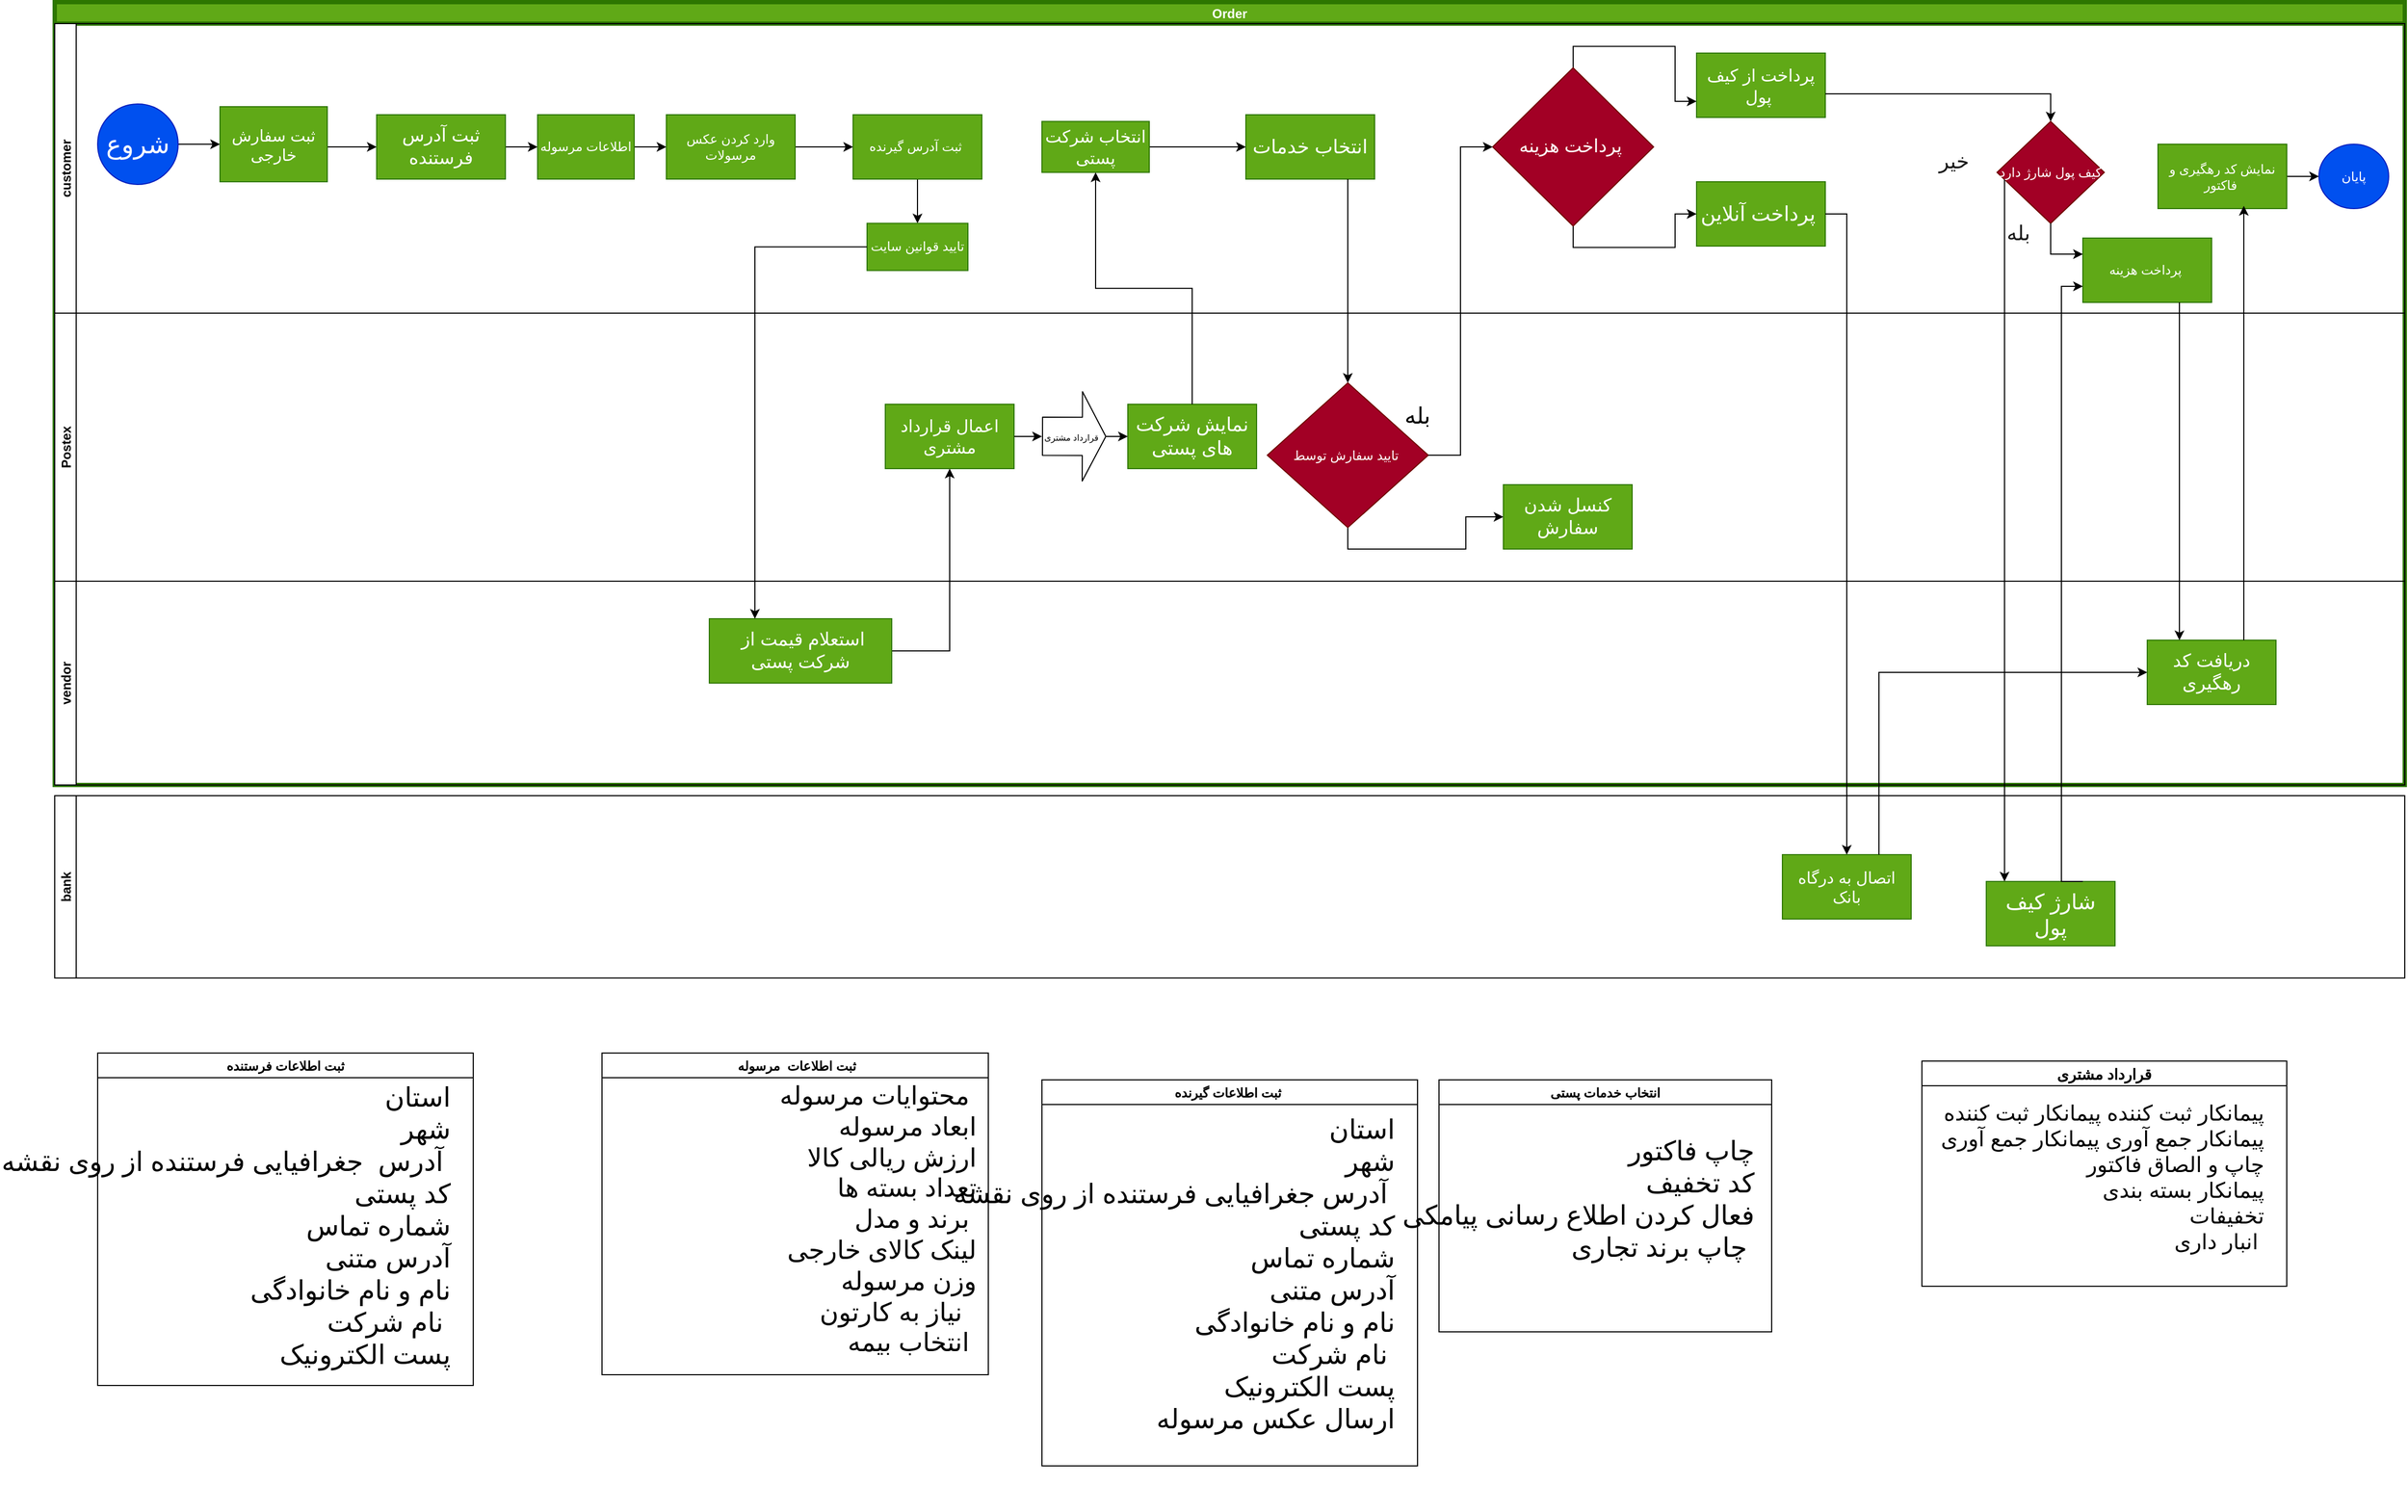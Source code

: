 <mxfile>
    <diagram id="beZrXekvjPEQonsoAEPs" name="Page-1">
        <mxGraphModel dx="318" dy="470" grid="1" gridSize="10" guides="1" tooltips="1" connect="1" arrows="1" fold="1" page="1" pageScale="1" pageWidth="2336" pageHeight="1654" math="0" shadow="0">
            <root>
                <mxCell id="0"/>
                <mxCell id="1" parent="0"/>
                <mxCell id="2" value="Order" style="swimlane;childLayout=stackLayout;resizeParent=1;resizeParentMax=0;horizontal=1;startSize=20;horizontalStack=0;strokeColor=#2D7600;fillColor=#60a917;fontColor=#ffffff;strokeWidth=4;shadow=0;rounded=0;" parent="1" vertex="1">
                    <mxGeometry x="80" y="100" width="2190" height="730" as="geometry"/>
                </mxCell>
                <mxCell id="4" style="edgeStyle=orthogonalEdgeStyle;rounded=0;orthogonalLoop=1;jettySize=auto;html=1;exitX=1;exitY=0.5;exitDx=0;exitDy=0;entryX=0.5;entryY=1;entryDx=0;entryDy=0;" parent="2" source="51" target="45" edge="1">
                    <mxGeometry relative="1" as="geometry"/>
                </mxCell>
                <mxCell id="7" value="customer" style="swimlane;startSize=20;horizontal=0;" parent="2" vertex="1">
                    <mxGeometry y="20" width="2190" height="270" as="geometry">
                        <mxRectangle x="20" width="1860" height="20" as="alternateBounds"/>
                    </mxGeometry>
                </mxCell>
                <mxCell id="8" value="" style="edgeStyle=orthogonalEdgeStyle;rounded=0;orthogonalLoop=1;jettySize=auto;html=1;" parent="7" source="9" target="11" edge="1">
                    <mxGeometry relative="1" as="geometry"/>
                </mxCell>
                <mxCell id="9" value="&lt;font style=&quot;font-size: 24px&quot;&gt;شروع&lt;/font&gt;" style="ellipse;whiteSpace=wrap;html=1;aspect=fixed;fillColor=#0050ef;strokeColor=#001DBC;fontColor=#ffffff;" parent="7" vertex="1">
                    <mxGeometry x="40" y="75" width="75" height="75" as="geometry"/>
                </mxCell>
                <mxCell id="10" value="" style="edgeStyle=orthogonalEdgeStyle;rounded=0;orthogonalLoop=1;jettySize=auto;html=1;" parent="7" source="11" target="13" edge="1">
                    <mxGeometry relative="1" as="geometry">
                        <Array as="points">
                            <mxPoint x="264" y="115"/>
                            <mxPoint x="264" y="115"/>
                        </Array>
                    </mxGeometry>
                </mxCell>
                <mxCell id="11" value="&lt;font style=&quot;font-size: 15px&quot;&gt;ثبت سفارش خارجی&lt;/font&gt;" style="whiteSpace=wrap;html=1;fillColor=#60a917;strokeColor=#2D7600;fontColor=#ffffff;" parent="7" vertex="1">
                    <mxGeometry x="154" y="77.5" width="100" height="70" as="geometry"/>
                </mxCell>
                <mxCell id="12" value="" style="edgeStyle=orthogonalEdgeStyle;rounded=0;orthogonalLoop=1;jettySize=auto;html=1;" parent="7" source="13" target="15" edge="1">
                    <mxGeometry relative="1" as="geometry"/>
                </mxCell>
                <mxCell id="13" value="&lt;font style=&quot;font-size: 17px&quot;&gt;ثبت آدرس فرستنده&lt;/font&gt;" style="whiteSpace=wrap;html=1;fillColor=#60a917;strokeColor=#2D7600;fontColor=#ffffff;" parent="7" vertex="1">
                    <mxGeometry x="300" y="85" width="120" height="60" as="geometry"/>
                </mxCell>
                <mxCell id="14" value="" style="edgeStyle=orthogonalEdgeStyle;rounded=0;orthogonalLoop=1;jettySize=auto;html=1;" parent="7" source="15" target="17" edge="1">
                    <mxGeometry relative="1" as="geometry"/>
                </mxCell>
                <mxCell id="15" value="اطلاعات مرسوله" style="whiteSpace=wrap;html=1;fillColor=#60a917;strokeColor=#2D7600;fontColor=#ffffff;" parent="7" vertex="1">
                    <mxGeometry x="450" y="85" width="90" height="60" as="geometry"/>
                </mxCell>
                <mxCell id="16" value="" style="edgeStyle=orthogonalEdgeStyle;rounded=0;orthogonalLoop=1;jettySize=auto;html=1;" parent="7" source="17" target="18" edge="1">
                    <mxGeometry relative="1" as="geometry"/>
                </mxCell>
                <mxCell id="17" value="وارد کردن عکس مرسولات" style="whiteSpace=wrap;html=1;fillColor=#60a917;strokeColor=#2D7600;fontColor=#ffffff;" parent="7" vertex="1">
                    <mxGeometry x="570" y="85" width="120" height="60" as="geometry"/>
                </mxCell>
                <mxCell id="97" style="edgeStyle=orthogonalEdgeStyle;rounded=0;orthogonalLoop=1;jettySize=auto;html=1;exitX=0.5;exitY=1;exitDx=0;exitDy=0;entryX=0.5;entryY=0;entryDx=0;entryDy=0;" parent="7" source="18" target="96" edge="1">
                    <mxGeometry relative="1" as="geometry"/>
                </mxCell>
                <mxCell id="18" value="ثبت آدرس گیرنده&amp;nbsp;" style="whiteSpace=wrap;html=1;fillColor=#60a917;strokeColor=#2D7600;fontColor=#ffffff;" parent="7" vertex="1">
                    <mxGeometry x="744" y="85" width="120" height="60" as="geometry"/>
                </mxCell>
                <mxCell id="19" value="&lt;font style=&quot;font-size: 18px&quot;&gt;انتخاب خدمات&lt;/font&gt;" style="rounded=0;whiteSpace=wrap;html=1;fillColor=#60a917;strokeColor=#2D7600;fontColor=#ffffff;" parent="7" vertex="1">
                    <mxGeometry x="1110" y="85" width="120" height="60" as="geometry"/>
                </mxCell>
                <mxCell id="20" value="پایان" style="ellipse;whiteSpace=wrap;html=1;rounded=0;fillColor=#0050ef;strokeColor=#001DBC;fontColor=#ffffff;" parent="7" vertex="1">
                    <mxGeometry x="2110" y="112.5" width="65" height="60" as="geometry"/>
                </mxCell>
                <mxCell id="81" style="edgeStyle=orthogonalEdgeStyle;rounded=0;orthogonalLoop=1;jettySize=auto;html=1;exitX=1;exitY=0.5;exitDx=0;exitDy=0;" parent="7" source="26" target="19" edge="1">
                    <mxGeometry relative="1" as="geometry"/>
                </mxCell>
                <mxCell id="26" value="&lt;font style=&quot;font-size: 16px&quot;&gt;انتخاب شرکت پستی&lt;/font&gt;" style="whiteSpace=wrap;html=1;rounded=0;fontColor=#ffffff;strokeColor=#2D7600;fillColor=#60a917;" parent="7" vertex="1">
                    <mxGeometry x="920" y="91.25" width="100" height="47.5" as="geometry"/>
                </mxCell>
                <mxCell id="28" style="edgeStyle=orthogonalEdgeStyle;rounded=0;orthogonalLoop=1;jettySize=auto;html=1;exitX=1;exitY=0.5;exitDx=0;exitDy=0;" parent="7" source="29" target="20" edge="1">
                    <mxGeometry relative="1" as="geometry"/>
                </mxCell>
                <mxCell id="29" value="نمایش کد رهگیری و فاکتور&amp;nbsp;" style="whiteSpace=wrap;html=1;rounded=0;fontColor=#ffffff;strokeColor=#2D7600;fillColor=#60a917;" parent="7" vertex="1">
                    <mxGeometry x="1960" y="112.5" width="120" height="60" as="geometry"/>
                </mxCell>
                <mxCell id="31" value="&lt;font style=&quot;font-size: 16px&quot;&gt;پرداخت از کیف پول&amp;nbsp;&lt;/font&gt;" style="whiteSpace=wrap;html=1;rounded=0;fontColor=#ffffff;strokeColor=#2D7600;fillColor=#60a917;" parent="7" vertex="1">
                    <mxGeometry x="1530" y="27.5" width="120" height="60" as="geometry"/>
                </mxCell>
                <mxCell id="34" value="&lt;font style=&quot;font-size: 19px&quot;&gt;پرداخت آنلاین&amp;nbsp;&lt;/font&gt;" style="whiteSpace=wrap;html=1;rounded=0;fontColor=#ffffff;strokeColor=#2D7600;fillColor=#60a917;" parent="7" vertex="1">
                    <mxGeometry x="1530" y="147.5" width="120" height="60" as="geometry"/>
                </mxCell>
                <mxCell id="36" value="کیف پول شارژ دارد" style="rhombus;whiteSpace=wrap;html=1;rounded=0;fontColor=#ffffff;strokeColor=#6F0000;fillColor=#a20025;" parent="7" vertex="1">
                    <mxGeometry x="1810" y="91.25" width="100" height="95" as="geometry"/>
                </mxCell>
                <mxCell id="37" value="" style="edgeStyle=orthogonalEdgeStyle;rounded=0;orthogonalLoop=1;jettySize=auto;html=1;" parent="7" source="31" target="36" edge="1">
                    <mxGeometry relative="1" as="geometry">
                        <Array as="points">
                            <mxPoint x="1680" y="65.5"/>
                            <mxPoint x="1680" y="65.5"/>
                        </Array>
                    </mxGeometry>
                </mxCell>
                <mxCell id="38" value="&lt;font style=&quot;font-size: 19px&quot; color=&quot;#191919&quot;&gt;خیر&lt;/font&gt;" style="text;html=1;strokeColor=none;fillColor=none;align=center;verticalAlign=middle;whiteSpace=wrap;rounded=0;" parent="7" vertex="1">
                    <mxGeometry x="1750" y="118.75" width="40" height="20" as="geometry"/>
                </mxCell>
                <mxCell id="39" value="&lt;font style=&quot;font-size: 19px&quot; color=&quot;#191919&quot;&gt;بله&lt;/font&gt;" style="text;html=1;strokeColor=none;fillColor=none;align=center;verticalAlign=middle;whiteSpace=wrap;rounded=0;" parent="7" vertex="1">
                    <mxGeometry x="1810" y="186.25" width="40" height="20" as="geometry"/>
                </mxCell>
                <mxCell id="40" value="پرداخت هزینه&amp;nbsp;" style="whiteSpace=wrap;html=1;rounded=0;fontColor=#ffffff;strokeColor=#2D7600;fillColor=#60a917;" parent="7" vertex="1">
                    <mxGeometry x="1890" y="200" width="120" height="60" as="geometry"/>
                </mxCell>
                <mxCell id="41" style="edgeStyle=orthogonalEdgeStyle;rounded=0;orthogonalLoop=1;jettySize=auto;html=1;exitX=0.5;exitY=1;exitDx=0;exitDy=0;entryX=0;entryY=0.25;entryDx=0;entryDy=0;" parent="7" source="36" target="40" edge="1">
                    <mxGeometry relative="1" as="geometry"/>
                </mxCell>
                <mxCell id="96" value="تایید قوانین سایت" style="rounded=0;whiteSpace=wrap;html=1;fillColor=#60a917;strokeColor=#2D7600;fontColor=#ffffff;" parent="7" vertex="1">
                    <mxGeometry x="757" y="186.25" width="94" height="44" as="geometry"/>
                </mxCell>
                <mxCell id="111" style="edgeStyle=orthogonalEdgeStyle;rounded=0;orthogonalLoop=1;jettySize=auto;html=1;exitX=0.5;exitY=0;exitDx=0;exitDy=0;entryX=0;entryY=0.75;entryDx=0;entryDy=0;" parent="7" source="109" target="31" edge="1">
                    <mxGeometry relative="1" as="geometry"/>
                </mxCell>
                <mxCell id="112" style="edgeStyle=orthogonalEdgeStyle;rounded=0;orthogonalLoop=1;jettySize=auto;html=1;exitX=0.5;exitY=1;exitDx=0;exitDy=0;entryX=0;entryY=0.5;entryDx=0;entryDy=0;" parent="7" source="109" target="34" edge="1">
                    <mxGeometry relative="1" as="geometry"/>
                </mxCell>
                <mxCell id="109" value="&lt;font style=&quot;font-size: 17px&quot;&gt;پرداخت هزینه&amp;nbsp;&lt;/font&gt;" style="rhombus;whiteSpace=wrap;html=1;rounded=0;fontColor=#ffffff;strokeColor=#6F0000;fillColor=#a20025;" parent="7" vertex="1">
                    <mxGeometry x="1340" y="41.25" width="150" height="147.5" as="geometry"/>
                </mxCell>
                <mxCell id="42" value="Postex" style="swimlane;startSize=20;horizontal=0;" parent="2" vertex="1">
                    <mxGeometry y="290" width="2190" height="250" as="geometry"/>
                </mxCell>
                <mxCell id="45" value="&lt;font style=&quot;font-size: 16px&quot;&gt;اعمال قرارداد مشتری&lt;/font&gt;" style="rounded=0;whiteSpace=wrap;html=1;fillColor=#60a917;strokeColor=#2D7600;fontColor=#ffffff;" parent="42" vertex="1">
                    <mxGeometry x="774" y="85" width="120" height="60" as="geometry"/>
                </mxCell>
                <mxCell id="47" value="&lt;font style=&quot;font-size: 18px&quot;&gt;نمایش شرکت های پستی&lt;/font&gt;" style="whiteSpace=wrap;html=1;rounded=0;fontColor=#ffffff;strokeColor=#2D7600;fillColor=#60a917;" parent="42" vertex="1">
                    <mxGeometry x="1000" y="85" width="120" height="60" as="geometry"/>
                </mxCell>
                <mxCell id="88" style="edgeStyle=orthogonalEdgeStyle;rounded=0;orthogonalLoop=1;jettySize=auto;html=1;exitX=0.5;exitY=1;exitDx=0;exitDy=0;entryX=0;entryY=0.5;entryDx=0;entryDy=0;" parent="42" source="82" target="87" edge="1">
                    <mxGeometry relative="1" as="geometry"/>
                </mxCell>
                <mxCell id="82" value="تایید سفارش توسط&amp;nbsp;" style="rhombus;whiteSpace=wrap;html=1;rounded=0;fontColor=#ffffff;strokeColor=#6F0000;fillColor=#a20025;" parent="42" vertex="1">
                    <mxGeometry x="1130" y="65" width="150" height="135" as="geometry"/>
                </mxCell>
                <mxCell id="85" value="&lt;font style=&quot;font-size: 21px&quot;&gt;بله&lt;/font&gt;" style="text;html=1;strokeColor=none;fillColor=none;align=center;verticalAlign=middle;whiteSpace=wrap;rounded=0;" parent="42" vertex="1">
                    <mxGeometry x="1250" y="85" width="40" height="20" as="geometry"/>
                </mxCell>
                <mxCell id="87" value="&lt;font style=&quot;font-size: 17px&quot;&gt;کنسل شدن سفارش&lt;/font&gt;" style="rounded=0;whiteSpace=wrap;html=1;fillColor=#60a917;strokeColor=#2D7600;fontColor=#ffffff;" parent="42" vertex="1">
                    <mxGeometry x="1350" y="160" width="120" height="60" as="geometry"/>
                </mxCell>
                <mxCell id="100" value="" style="shape=flexArrow;endArrow=classic;html=1;endWidth=46.744;endSize=6.96;width=35.581;" parent="42" edge="1">
                    <mxGeometry width="50" height="50" relative="1" as="geometry">
                        <mxPoint x="920" y="114.8" as="sourcePoint"/>
                        <mxPoint x="980" y="115" as="targetPoint"/>
                        <Array as="points"/>
                    </mxGeometry>
                </mxCell>
                <mxCell id="101" value="&lt;span style=&quot;font-size: 8px&quot;&gt;قرارداد مشتری&lt;/span&gt;" style="edgeLabel;html=1;align=center;verticalAlign=middle;resizable=0;points=[];" parent="100" vertex="1" connectable="0">
                    <mxGeometry x="0.119" y="-2" relative="1" as="geometry">
                        <mxPoint x="-7" y="-2" as="offset"/>
                    </mxGeometry>
                </mxCell>
                <mxCell id="50" value="vendor" style="swimlane;startSize=20;horizontal=0;" parent="2" vertex="1">
                    <mxGeometry y="540" width="2190" height="190" as="geometry"/>
                </mxCell>
                <mxCell id="51" value="&lt;font style=&quot;font-size: 17px&quot;&gt;&amp;nbsp;استعلام قیمت از شرکت پستی&lt;/font&gt;" style="whiteSpace=wrap;html=1;fillColor=#60a917;strokeColor=#2D7600;fontColor=#ffffff;" parent="50" vertex="1">
                    <mxGeometry x="610" y="35" width="170" height="60" as="geometry"/>
                </mxCell>
                <mxCell id="89" value="&lt;font style=&quot;font-size: 17px&quot;&gt;دریافت کد رهگیری&lt;/font&gt;" style="whiteSpace=wrap;html=1;fillColor=#60a917;strokeColor=#2D7600;fontColor=#ffffff;" parent="50" vertex="1">
                    <mxGeometry x="1950" y="55" width="120" height="60" as="geometry"/>
                </mxCell>
                <mxCell id="83" value="" style="edgeStyle=orthogonalEdgeStyle;rounded=0;orthogonalLoop=1;jettySize=auto;html=1;" parent="2" source="19" target="82" edge="1">
                    <mxGeometry relative="1" as="geometry">
                        <Array as="points">
                            <mxPoint x="1205" y="210"/>
                            <mxPoint x="1205" y="210"/>
                        </Array>
                    </mxGeometry>
                </mxCell>
                <mxCell id="95" style="edgeStyle=orthogonalEdgeStyle;rounded=0;orthogonalLoop=1;jettySize=auto;html=1;exitX=0.75;exitY=1;exitDx=0;exitDy=0;entryX=0.25;entryY=0;entryDx=0;entryDy=0;" parent="2" source="40" target="89" edge="1">
                    <mxGeometry relative="1" as="geometry"/>
                </mxCell>
                <mxCell id="98" style="edgeStyle=orthogonalEdgeStyle;rounded=0;orthogonalLoop=1;jettySize=auto;html=1;exitX=0;exitY=0.5;exitDx=0;exitDy=0;entryX=0.25;entryY=0;entryDx=0;entryDy=0;" parent="2" source="96" target="51" edge="1">
                    <mxGeometry relative="1" as="geometry">
                        <mxPoint x="650" y="460" as="targetPoint"/>
                    </mxGeometry>
                </mxCell>
                <mxCell id="105" style="edgeStyle=orthogonalEdgeStyle;rounded=0;orthogonalLoop=1;jettySize=auto;html=1;exitX=0.5;exitY=0;exitDx=0;exitDy=0;" parent="2" source="47" target="26" edge="1">
                    <mxGeometry relative="1" as="geometry"/>
                </mxCell>
                <mxCell id="110" style="edgeStyle=orthogonalEdgeStyle;rounded=0;orthogonalLoop=1;jettySize=auto;html=1;exitX=1;exitY=0.5;exitDx=0;exitDy=0;entryX=0;entryY=0.5;entryDx=0;entryDy=0;" parent="2" source="82" target="109" edge="1">
                    <mxGeometry relative="1" as="geometry"/>
                </mxCell>
                <mxCell id="61" value="ثبت اطلاعات فرستنده" style="swimlane;fontColor=#000000;" parent="1" vertex="1">
                    <mxGeometry x="120" y="1080" width="350" height="310" as="geometry">
                        <mxRectangle x="130" y="1140" width="90" height="23" as="alternateBounds"/>
                    </mxGeometry>
                </mxCell>
                <mxCell id="106" value="&lt;span style=&quot;color: rgb(255 , 255 , 255) ; font-size: 25px&quot;&gt;&lt;font color=&quot;#000000&quot;&gt;استان&lt;br&gt;شهر&lt;br&gt;&lt;/font&gt;&lt;/span&gt;&lt;span style=&quot;color: rgb(0 , 0 , 0) ; font-size: 25px&quot;&gt;آدرس&amp;nbsp; جغرافیایی فرستنده از روی نقشه&lt;/span&gt;&lt;span style=&quot;color: rgb(255 , 255 , 255) ; font-size: 25px&quot;&gt;&lt;font color=&quot;#000000&quot;&gt;&amp;nbsp;&lt;br&gt;کد پستی&lt;br&gt;&amp;nbsp;شماره تماس&lt;br&gt;آدرس متنی&lt;br&gt;نام و نام خانوادگی&lt;br&gt;نام شرکت&amp;nbsp;&lt;br&gt;پست الکترونیک&lt;/font&gt;&lt;/span&gt;" style="text;html=1;align=right;verticalAlign=middle;resizable=0;points=[];autosize=1;strokeColor=none;" parent="61" vertex="1">
                    <mxGeometry x="-10" y="75" width="340" height="170" as="geometry"/>
                </mxCell>
                <mxCell id="63" value="انتخاب خدمات پستی" style="swimlane;startSize=23;fontColor=#000000;" parent="1" vertex="1">
                    <mxGeometry x="1370" y="1105" width="310" height="235" as="geometry"/>
                </mxCell>
                <mxCell id="64" value="&lt;div style=&quot;font-size: 25px&quot;&gt;&lt;font style=&quot;font-size: 25px&quot; color=&quot;#000000&quot;&gt;چاپ فاکتور&lt;/font&gt;&lt;/div&gt;&lt;div style=&quot;font-size: 25px&quot;&gt;&lt;span&gt;&lt;font style=&quot;font-size: 25px&quot; color=&quot;#000000&quot;&gt;کد تخفیف&lt;/font&gt;&lt;/span&gt;&lt;/div&gt;&lt;div style=&quot;font-size: 25px&quot;&gt;&lt;span&gt;&lt;font style=&quot;font-size: 25px&quot; color=&quot;#000000&quot;&gt;فعال کردن اطلاع رسانی پیامکی&lt;/font&gt;&lt;/span&gt;&lt;/div&gt;&lt;div style=&quot;font-size: 25px&quot;&gt;&lt;font style=&quot;font-size: 25px&quot; color=&quot;#000000&quot;&gt;چاپ برند تجاری&amp;nbsp;&lt;/font&gt;&lt;/div&gt;" style="text;html=1;align=right;verticalAlign=middle;resizable=0;points=[];autosize=1;strokeColor=none;fontColor=#FFFFFF;" parent="63" vertex="1">
                    <mxGeometry x="15" y="80" width="280" height="60" as="geometry"/>
                </mxCell>
                <mxCell id="65" value=" ثبت اطلاعات  مرسوله" style="swimlane;fontColor=#000000;" parent="1" vertex="1">
                    <mxGeometry x="590" y="1080" width="360" height="300" as="geometry"/>
                </mxCell>
                <mxCell id="66" value="&lt;font style=&quot;font-size: 24px&quot;&gt;&lt;br&gt;&lt;/font&gt;" style="text;html=1;align=right;verticalAlign=middle;resizable=0;points=[];autosize=1;strokeColor=none;fontColor=#FFFFFF;" parent="65" vertex="1">
                    <mxGeometry x="330" y="120" width="20" height="20" as="geometry"/>
                </mxCell>
                <mxCell id="67" value="ثبت اطلاعات گیرنده " style="swimlane;fontColor=#000000;" parent="1" vertex="1">
                    <mxGeometry x="1000" y="1105" width="350" height="360" as="geometry"/>
                </mxCell>
                <mxCell id="68" value="&lt;span style=&quot;font-size: 25px&quot;&gt;&lt;font color=&quot;#000000&quot;&gt;استان&lt;br&gt;شهر&lt;br&gt;&lt;/font&gt;&lt;/span&gt;&lt;span style=&quot;color: rgb(0 , 0 , 0) ; font-size: 25px&quot;&gt;آدرس جغرافیایی فرستنده از روی نقشه&lt;/span&gt;&lt;span style=&quot;font-size: 25px&quot;&gt;&lt;font color=&quot;#000000&quot;&gt;&amp;nbsp;&lt;br&gt;کد پستی&lt;br&gt;&amp;nbsp;شماره تماس&lt;br&gt;آدرس متنی&lt;br&gt;نام و نام خانوادگی&lt;br&gt;نام شرکت&amp;nbsp;&lt;br&gt;پست الکترونیک&lt;br&gt;ارسال عکس مرسوله&lt;br&gt;&lt;/font&gt;&lt;/span&gt;" style="text;html=1;align=right;verticalAlign=middle;resizable=0;points=[];autosize=1;strokeColor=none;fontColor=#FFFFFF;" parent="67" vertex="1">
                    <mxGeometry y="90" width="330" height="180" as="geometry"/>
                </mxCell>
                <mxCell id="69" value="bank" style="swimlane;startSize=20;horizontal=0;" parent="1" vertex="1">
                    <mxGeometry x="80" y="840" width="2190" height="170" as="geometry"/>
                </mxCell>
                <mxCell id="70" value="&lt;font style=&quot;font-size: 15px&quot;&gt;اتصال به درگاه بانک&lt;/font&gt;" style="whiteSpace=wrap;html=1;rounded=0;fontColor=#ffffff;strokeColor=#2D7600;fillColor=#60a917;" parent="69" vertex="1">
                    <mxGeometry x="1610" y="55" width="120" height="60" as="geometry"/>
                </mxCell>
                <mxCell id="71" value="&lt;font style=&quot;font-size: 20px&quot;&gt;شارژ کیف پول&lt;/font&gt;" style="whiteSpace=wrap;html=1;rounded=0;fontColor=#ffffff;strokeColor=#2D7600;fillColor=#60a917;" parent="69" vertex="1">
                    <mxGeometry x="1800" y="80" width="120" height="60" as="geometry"/>
                </mxCell>
                <mxCell id="72" value="" style="edgeStyle=orthogonalEdgeStyle;rounded=0;orthogonalLoop=1;jettySize=auto;html=1;" parent="1" source="34" target="70" edge="1">
                    <mxGeometry relative="1" as="geometry">
                        <Array as="points">
                            <mxPoint x="1750" y="297"/>
                            <mxPoint x="1750" y="880"/>
                        </Array>
                    </mxGeometry>
                </mxCell>
                <mxCell id="74" value="" style="edgeStyle=orthogonalEdgeStyle;rounded=0;orthogonalLoop=1;jettySize=auto;html=1;" parent="1" source="36" target="71" edge="1">
                    <mxGeometry relative="1" as="geometry">
                        <Array as="points">
                            <mxPoint x="1897" y="470"/>
                            <mxPoint x="1897" y="470"/>
                        </Array>
                    </mxGeometry>
                </mxCell>
                <mxCell id="77" value="قرارداد مشتری" style="swimlane;fontColor=#000000;fontSize=14;" parent="1" vertex="1">
                    <mxGeometry x="1820" y="1087.5" width="340" height="210" as="geometry">
                        <mxRectangle x="130" y="1140" width="90" height="23" as="alternateBounds"/>
                    </mxGeometry>
                </mxCell>
                <mxCell id="78" value="&lt;font style=&quot;font-size: 20px&quot; color=&quot;#000000&quot;&gt;&lt;font style=&quot;font-size: 20px&quot;&gt;&lt;span class=&quot;L3&quot;&gt;پیمانکار ثبت کننده&amp;nbsp;&lt;/span&gt;&lt;span class=&quot;L3&quot;&gt;پیمانکار ثبت کننده&lt;br&gt;&lt;/span&gt;&lt;/font&gt;&lt;span class=&quot;L3&quot;&gt;پیمانکار جمع آوری&amp;nbsp;&lt;/span&gt;&lt;/font&gt;&lt;span class=&quot;L3&quot; style=&quot;font-size: 20px&quot;&gt;&lt;font style=&quot;font-size: 20px&quot; color=&quot;#000000&quot;&gt;پیمانکار جمع آوری&lt;br&gt;&lt;/font&gt;&lt;span class=&quot;L3&quot;&gt;&lt;div class=&quot;col-md-1&quot;&gt;&lt;div class=&quot;label-wrapper&quot;&gt;&lt;label class=&quot;control-label&quot; id=&quot;PrinterLbl&quot;&gt;&lt;font style=&quot;font-size: 20px&quot; color=&quot;#000000&quot;&gt;&amp;nbsp;چاپ و الصاق فاکتور&lt;/font&gt;&lt;/label&gt;&lt;/div&gt;&lt;div class=&quot;label-wrapper&quot;&gt;&lt;label class=&quot;control-label&quot;&gt;&lt;font style=&quot;font-size: 20px&quot; color=&quot;#000000&quot;&gt;&lt;span class=&quot;L3&quot;&gt;&lt;div class=&quot;col-md-1&quot;&gt;&lt;div class=&quot;label-wrapper&quot;&gt;&lt;label class=&quot;control-label&quot; id=&quot;PackingTitleLbl&quot;&gt;پیمانکار بسته بندی&lt;/label&gt;&lt;/div&gt;&lt;div class=&quot;label-wrapper&quot;&gt;&lt;label class=&quot;control-label&quot;&gt;تخفیفات&lt;/label&gt;&lt;/div&gt;&lt;div class=&quot;label-wrapper&quot;&gt;&lt;label class=&quot;control-label&quot;&gt;انبار داری&amp;nbsp;&lt;/label&gt;&lt;/div&gt;&lt;div class=&quot;label-wrapper&quot;&gt;&lt;label class=&quot;control-label&quot;&gt;&lt;br&gt;&lt;/label&gt;&lt;/div&gt;&lt;span class=&quot;L3&quot;&gt;&lt;div class=&quot;col-md-1&quot;&gt;&lt;br&gt;&lt;div class=&quot;label-wrapper&quot;&gt;&lt;br&gt;&lt;/div&gt;&lt;br&gt;&lt;/div&gt;&lt;br&gt;&lt;div class=&quot;col-md-3&quot;&gt;&lt;br&gt;&lt;/div&gt;&lt;/span&gt;&lt;span class=&quot;L3&quot;&gt;&lt;span class=&quot;select2 select2-container select2-container--default&quot; dir=&quot;rtl&quot; style=&quot;width: 100%&quot;&gt;&lt;span class=&quot;selection&quot;&gt;&lt;/span&gt;&lt;/span&gt;&lt;/span&gt;&lt;br&gt;&lt;/div&gt;&lt;br&gt;&lt;div class=&quot;col-md-3&quot;&gt;&lt;br&gt;&lt;/div&gt;&lt;/span&gt;&lt;span class=&quot;L3&quot;&gt;&lt;span class=&quot;select2 select2-container select2-container--default&quot; dir=&quot;rtl&quot; style=&quot;width: 100%&quot;&gt;&lt;span class=&quot;selection&quot;&gt;&lt;/span&gt;&lt;/span&gt;&lt;/span&gt;&lt;/font&gt;&lt;/label&gt;&lt;/div&gt;&lt;div class=&quot;label-wrapper&quot;&gt;&lt;span&gt;&lt;br&gt;&lt;/span&gt;&lt;/div&gt;&lt;/div&gt;&lt;/span&gt;&lt;/span&gt;" style="text;html=1;align=right;verticalAlign=middle;resizable=0;points=[];autosize=1;strokeColor=none;fontColor=#FFFFFF;" parent="77" vertex="1">
                    <mxGeometry x="50" y="112.5" width="270" height="230" as="geometry"/>
                </mxCell>
                <mxCell id="91" style="edgeStyle=orthogonalEdgeStyle;rounded=0;orthogonalLoop=1;jettySize=auto;html=1;exitX=0.75;exitY=0;exitDx=0;exitDy=0;" parent="1" source="89" edge="1">
                    <mxGeometry relative="1" as="geometry">
                        <mxPoint x="2120" y="290" as="targetPoint"/>
                    </mxGeometry>
                </mxCell>
                <mxCell id="93" style="edgeStyle=orthogonalEdgeStyle;rounded=0;orthogonalLoop=1;jettySize=auto;html=1;exitX=0.75;exitY=0;exitDx=0;exitDy=0;entryX=0;entryY=0.5;entryDx=0;entryDy=0;" parent="1" source="70" target="89" edge="1">
                    <mxGeometry relative="1" as="geometry"/>
                </mxCell>
                <mxCell id="94" style="edgeStyle=orthogonalEdgeStyle;rounded=0;orthogonalLoop=1;jettySize=auto;html=1;exitX=0.75;exitY=0;exitDx=0;exitDy=0;entryX=0;entryY=0.75;entryDx=0;entryDy=0;" parent="1" source="71" target="40" edge="1">
                    <mxGeometry relative="1" as="geometry">
                        <Array as="points">
                            <mxPoint x="1950" y="920"/>
                            <mxPoint x="1950" y="365"/>
                        </Array>
                    </mxGeometry>
                </mxCell>
                <mxCell id="102" style="edgeStyle=orthogonalEdgeStyle;rounded=0;orthogonalLoop=1;jettySize=auto;html=1;exitX=1;exitY=0.5;exitDx=0;exitDy=0;" parent="1" source="45" edge="1">
                    <mxGeometry relative="1" as="geometry">
                        <mxPoint x="1000" y="505.2" as="targetPoint"/>
                    </mxGeometry>
                </mxCell>
                <mxCell id="103" style="edgeStyle=orthogonalEdgeStyle;rounded=0;orthogonalLoop=1;jettySize=auto;html=1;entryX=0;entryY=0.5;entryDx=0;entryDy=0;" parent="1" target="47" edge="1">
                    <mxGeometry relative="1" as="geometry">
                        <mxPoint x="1060" y="505.07" as="targetPoint"/>
                        <mxPoint x="1060" y="505" as="sourcePoint"/>
                    </mxGeometry>
                </mxCell>
                <mxCell id="107" value="&lt;font color=&quot;#000000&quot; style=&quot;font-size: 24px&quot;&gt;محتوایات مرسوله&amp;nbsp;&lt;br&gt;&lt;/font&gt;&lt;font style=&quot;color: rgb(255 , 255 , 255) ; font-size: 24px&quot;&gt;&lt;font color=&quot;#000000&quot;&gt;ابعاد مرسوله&lt;br&gt;ارزش ریالی کالا&lt;br&gt;تعداد بسته ها&lt;br&gt;برند و مدل&amp;nbsp;&lt;br&gt;لینک کالای خارجی&lt;br&gt;وزن مرسوله&lt;br&gt;نیاز به کارتون&amp;nbsp;&amp;nbsp;&lt;br&gt;انتخاب بیمه&amp;nbsp;&lt;/font&gt;&lt;/font&gt;" style="text;html=1;align=right;verticalAlign=middle;resizable=0;points=[];autosize=1;strokeColor=none;" parent="1" vertex="1">
                    <mxGeometry x="770" y="1155" width="170" height="160" as="geometry"/>
                </mxCell>
            </root>
        </mxGraphModel>
    </diagram>
</mxfile>